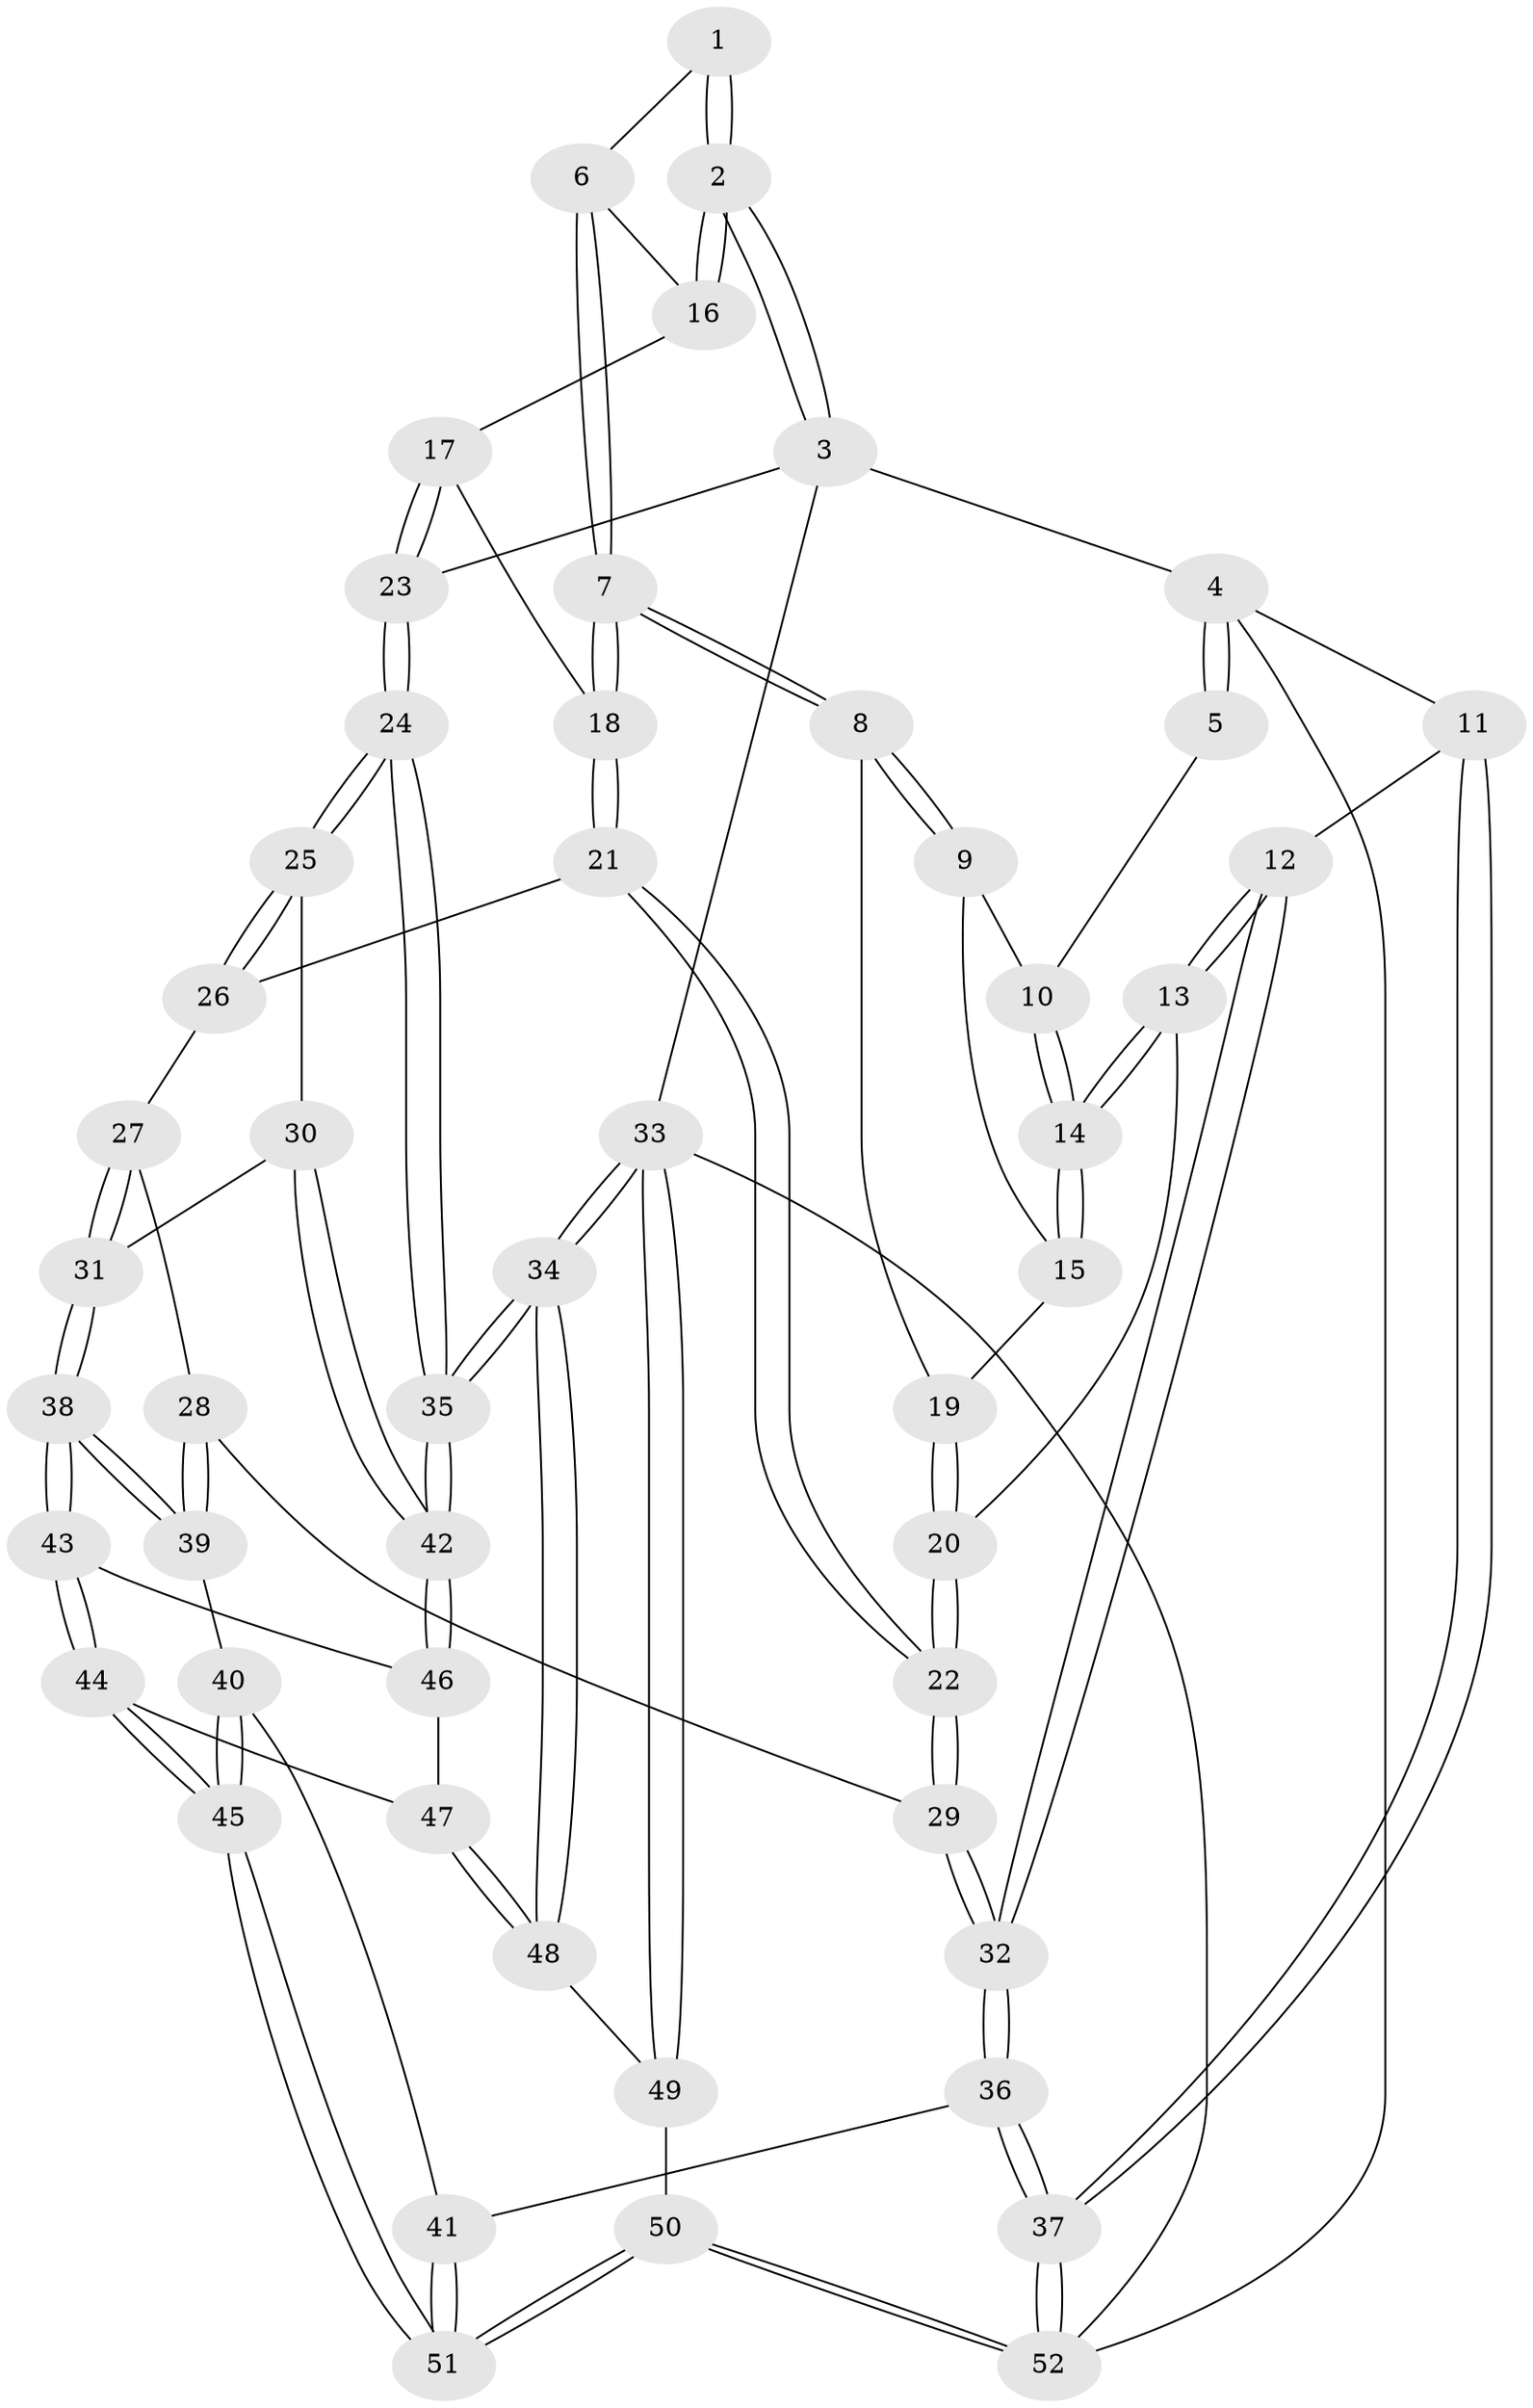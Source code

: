// Generated by graph-tools (version 1.1) at 2025/51/03/09/25 03:51:04]
// undirected, 52 vertices, 127 edges
graph export_dot {
graph [start="1"]
  node [color=gray90,style=filled];
  1 [pos="+0.5942569982771965+0"];
  2 [pos="+1+0"];
  3 [pos="+1+0"];
  4 [pos="+0+0"];
  5 [pos="+0.4032131264427878+0"];
  6 [pos="+0.6789381891481805+0.12498149808591492"];
  7 [pos="+0.6664307095260749+0.2031056816875531"];
  8 [pos="+0.5940475715905711+0.21335723484267605"];
  9 [pos="+0.40264940084199363+0.07588238402344402"];
  10 [pos="+0.36651902697399286+0.04811432346987293"];
  11 [pos="+0+0.29294256547596237"];
  12 [pos="+0.10967282460321447+0.34704017377155716"];
  13 [pos="+0.1557036078999099+0.31324966266303417"];
  14 [pos="+0.2838361185098889+0.1972696114133125"];
  15 [pos="+0.48347345866091157+0.24413760558348313"];
  16 [pos="+0.8838840328194743+0.058895518629890495"];
  17 [pos="+0.8757885544727476+0.26391934090398933"];
  18 [pos="+0.749664286165959+0.3218326783077535"];
  19 [pos="+0.5202387596425379+0.2548011227506072"];
  20 [pos="+0.4908666648584009+0.31293434520762115"];
  21 [pos="+0.7492516178920463+0.33239241132165076"];
  22 [pos="+0.4803073392990146+0.4568131205249761"];
  23 [pos="+1+0.2128740932847701"];
  24 [pos="+1+0.49958030770470874"];
  25 [pos="+0.8939088153966024+0.46878488707966337"];
  26 [pos="+0.7499598404553761+0.3346422855053639"];
  27 [pos="+0.7064773179905401+0.48117117246365587"];
  28 [pos="+0.4900183305811069+0.5418420108458335"];
  29 [pos="+0.44216798030720217+0.5106031334807245"];
  30 [pos="+0.8370324304725536+0.6074236052426624"];
  31 [pos="+0.71880951215105+0.6205182432137528"];
  32 [pos="+0.24583209632504+0.5386123899175518"];
  33 [pos="+1+1"];
  34 [pos="+1+1"];
  35 [pos="+1+0.878091986688603"];
  36 [pos="+0.23408297096830494+0.6910695997886641"];
  37 [pos="+0+1"];
  38 [pos="+0.6776541852945718+0.6695761569152376"];
  39 [pos="+0.5343790921436+0.5917754921605598"];
  40 [pos="+0.5110333453981182+0.6763265724039581"];
  41 [pos="+0.3340218038707525+0.7819740966984392"];
  42 [pos="+1+0.7853399847297253"];
  43 [pos="+0.6778454102602608+0.6967037545251085"];
  44 [pos="+0.627581167339595+0.7943125650275016"];
  45 [pos="+0.5515462040997178+0.8702029417821574"];
  46 [pos="+0.8573423794207561+0.7897416568515432"];
  47 [pos="+0.7725064991547579+0.8579827393019814"];
  48 [pos="+0.769960548673656+0.8970352011880347"];
  49 [pos="+0.5745739071998823+1"];
  50 [pos="+0.5057690082349889+1"];
  51 [pos="+0.4893420114674382+0.9551506091822535"];
  52 [pos="+0+1"];
  1 -- 2;
  1 -- 2;
  1 -- 6;
  2 -- 3;
  2 -- 3;
  2 -- 16;
  2 -- 16;
  3 -- 4;
  3 -- 23;
  3 -- 33;
  4 -- 5;
  4 -- 5;
  4 -- 11;
  4 -- 52;
  5 -- 10;
  6 -- 7;
  6 -- 7;
  6 -- 16;
  7 -- 8;
  7 -- 8;
  7 -- 18;
  7 -- 18;
  8 -- 9;
  8 -- 9;
  8 -- 19;
  9 -- 10;
  9 -- 15;
  10 -- 14;
  10 -- 14;
  11 -- 12;
  11 -- 37;
  11 -- 37;
  12 -- 13;
  12 -- 13;
  12 -- 32;
  12 -- 32;
  13 -- 14;
  13 -- 14;
  13 -- 20;
  14 -- 15;
  14 -- 15;
  15 -- 19;
  16 -- 17;
  17 -- 18;
  17 -- 23;
  17 -- 23;
  18 -- 21;
  18 -- 21;
  19 -- 20;
  19 -- 20;
  20 -- 22;
  20 -- 22;
  21 -- 22;
  21 -- 22;
  21 -- 26;
  22 -- 29;
  22 -- 29;
  23 -- 24;
  23 -- 24;
  24 -- 25;
  24 -- 25;
  24 -- 35;
  24 -- 35;
  25 -- 26;
  25 -- 26;
  25 -- 30;
  26 -- 27;
  27 -- 28;
  27 -- 31;
  27 -- 31;
  28 -- 29;
  28 -- 39;
  28 -- 39;
  29 -- 32;
  29 -- 32;
  30 -- 31;
  30 -- 42;
  30 -- 42;
  31 -- 38;
  31 -- 38;
  32 -- 36;
  32 -- 36;
  33 -- 34;
  33 -- 34;
  33 -- 49;
  33 -- 49;
  33 -- 52;
  34 -- 35;
  34 -- 35;
  34 -- 48;
  34 -- 48;
  35 -- 42;
  35 -- 42;
  36 -- 37;
  36 -- 37;
  36 -- 41;
  37 -- 52;
  37 -- 52;
  38 -- 39;
  38 -- 39;
  38 -- 43;
  38 -- 43;
  39 -- 40;
  40 -- 41;
  40 -- 45;
  40 -- 45;
  41 -- 51;
  41 -- 51;
  42 -- 46;
  42 -- 46;
  43 -- 44;
  43 -- 44;
  43 -- 46;
  44 -- 45;
  44 -- 45;
  44 -- 47;
  45 -- 51;
  45 -- 51;
  46 -- 47;
  47 -- 48;
  47 -- 48;
  48 -- 49;
  49 -- 50;
  50 -- 51;
  50 -- 51;
  50 -- 52;
  50 -- 52;
}
